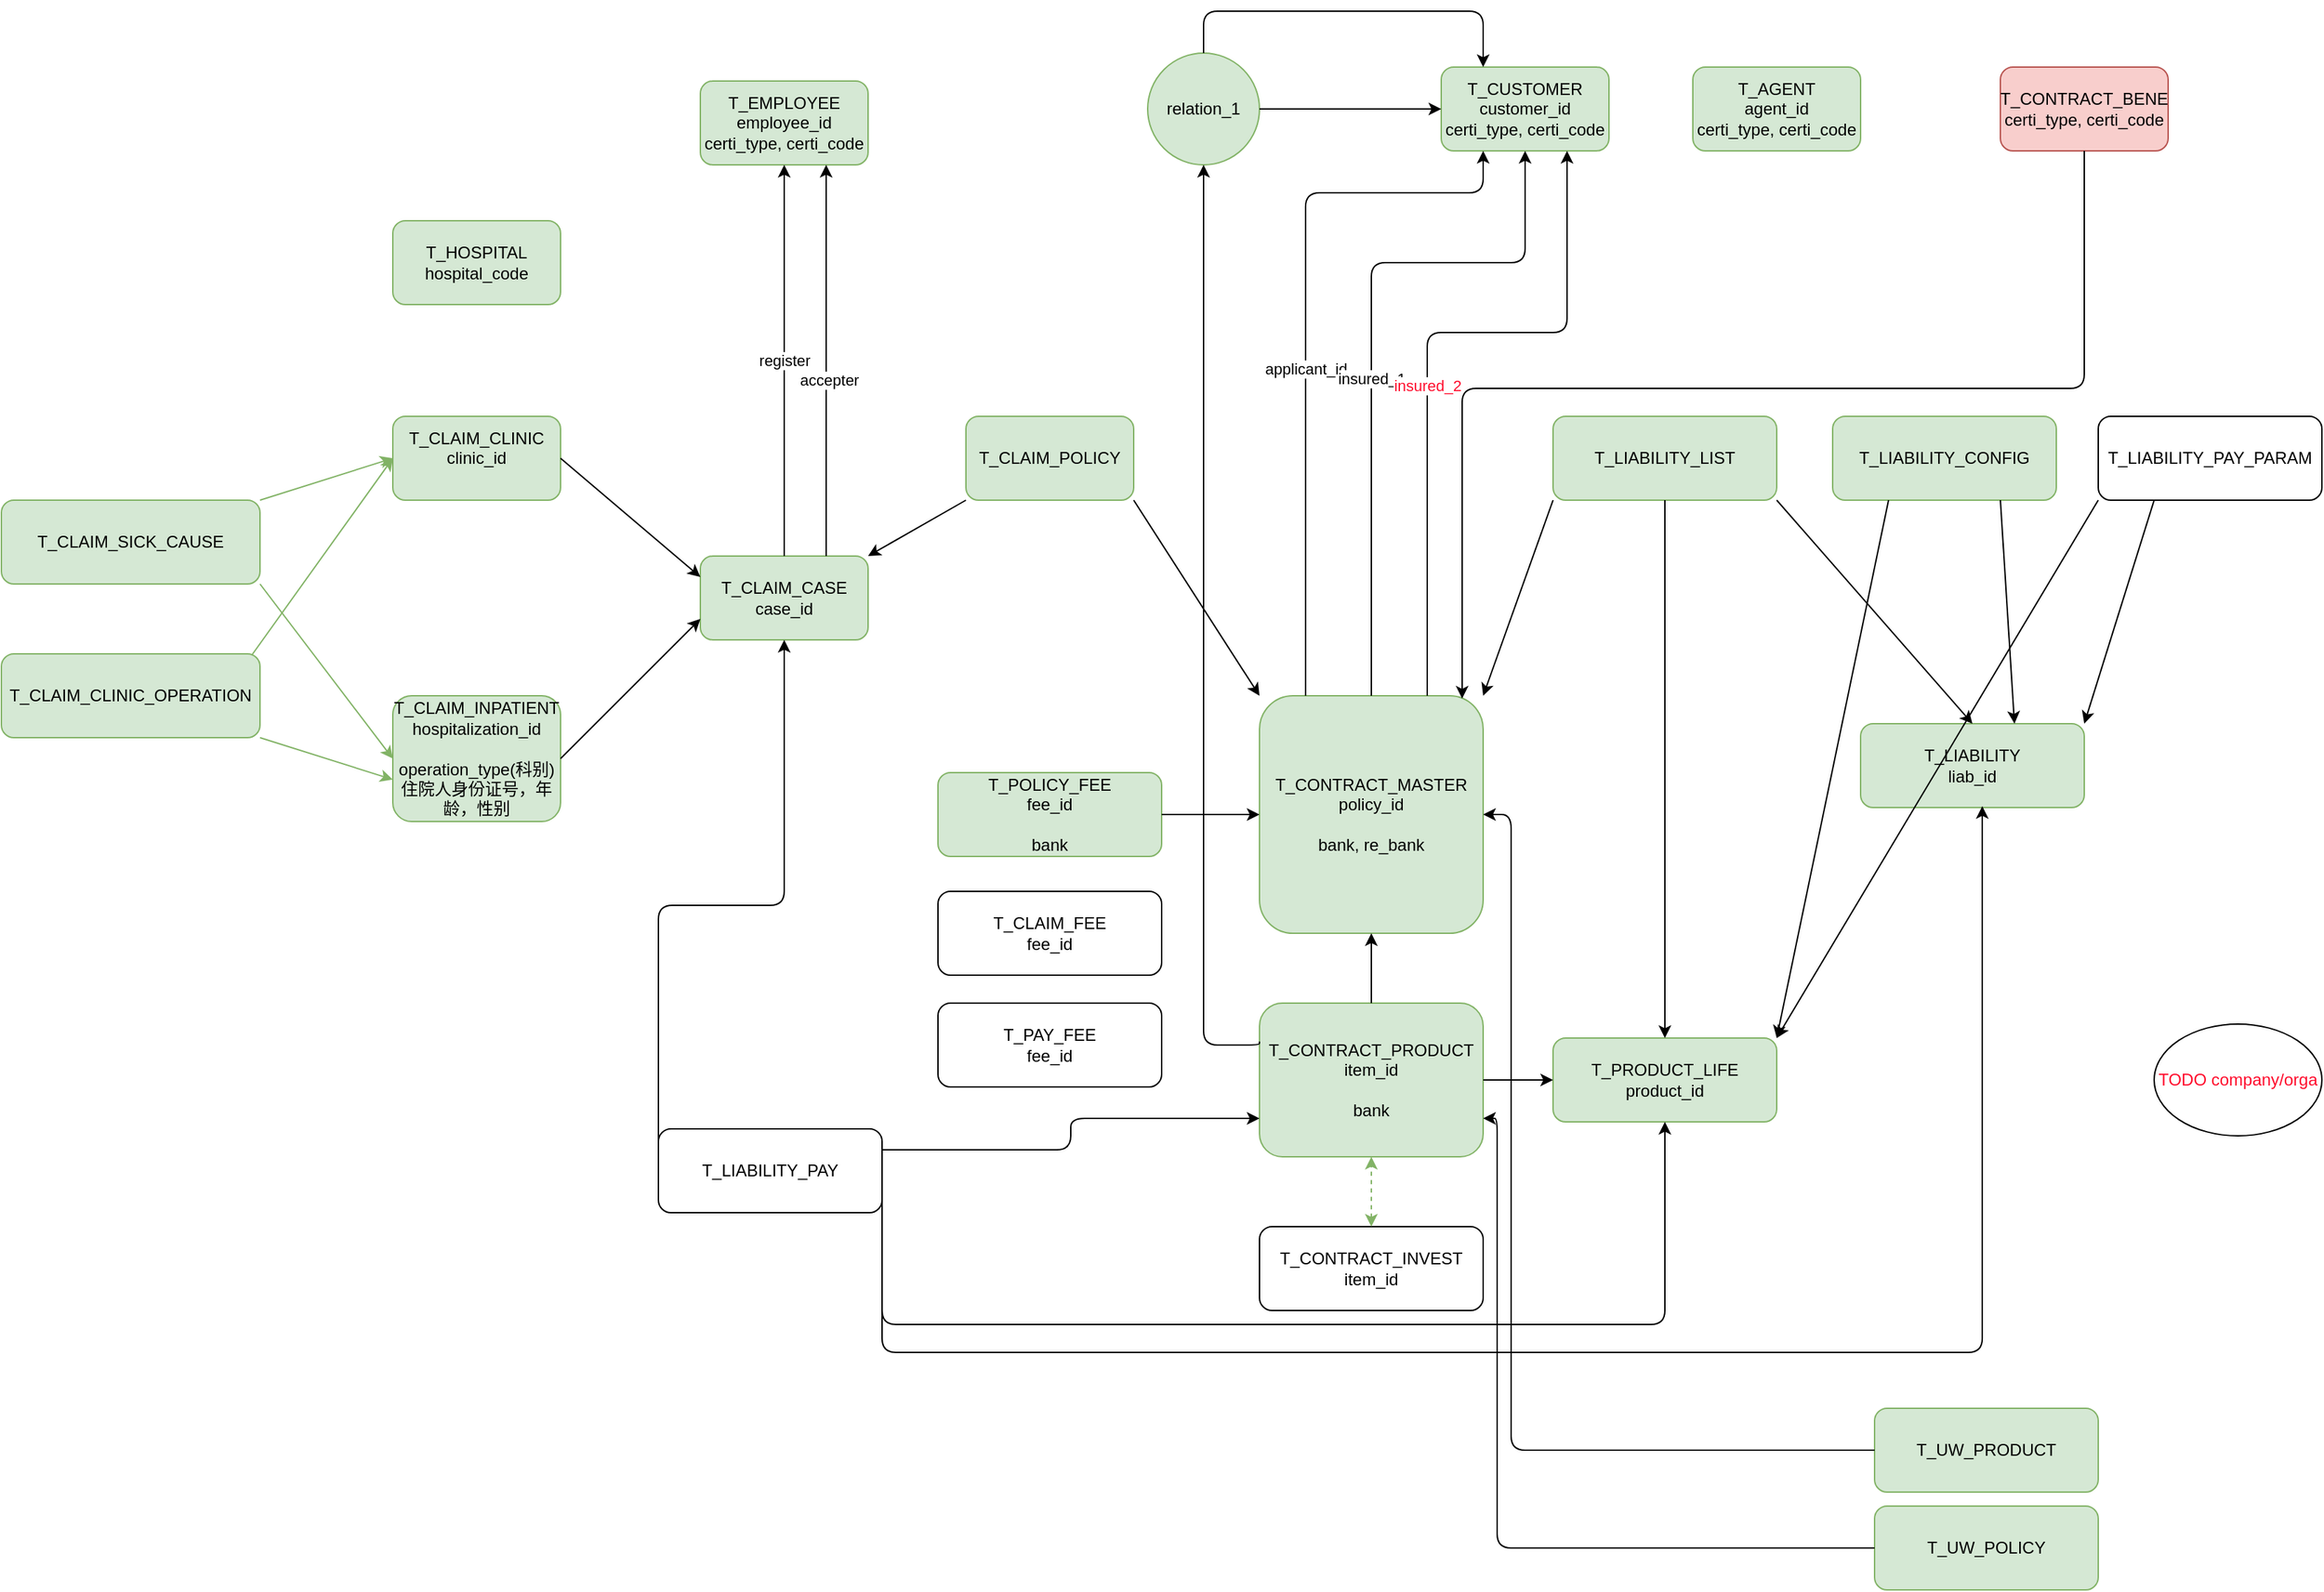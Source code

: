 <mxfile version="15.0.3" type="github">
  <diagram id="vZpP5Effxj41_VfFe3MK" name="Page-1">
    <mxGraphModel dx="1995" dy="1975" grid="1" gridSize="10" guides="1" tooltips="1" connect="1" arrows="1" fold="1" page="1" pageScale="1" pageWidth="850" pageHeight="1100" math="0" shadow="0">
      <root>
        <mxCell id="0" />
        <mxCell id="1" parent="0" />
        <mxCell id="OfORN7NUINiMixhZLZNA-1" value="T_CLAIM_CASE&lt;br&gt;case_id" style="rounded=1;whiteSpace=wrap;html=1;fillColor=#d5e8d4;strokeColor=#82b366;" vertex="1" parent="1">
          <mxGeometry x="60" y="160" width="120" height="60" as="geometry" />
        </mxCell>
        <mxCell id="OfORN7NUINiMixhZLZNA-2" value="T_CLAIM_POLICY" style="rounded=1;whiteSpace=wrap;html=1;fillColor=#d5e8d4;strokeColor=#82b366;" vertex="1" parent="1">
          <mxGeometry x="250" y="60" width="120" height="60" as="geometry" />
        </mxCell>
        <mxCell id="OfORN7NUINiMixhZLZNA-3" value="" style="endArrow=classic;html=1;entryX=1;entryY=0;entryDx=0;entryDy=0;exitX=0;exitY=1;exitDx=0;exitDy=0;" edge="1" parent="1" source="OfORN7NUINiMixhZLZNA-2" target="OfORN7NUINiMixhZLZNA-1">
          <mxGeometry width="50" height="50" relative="1" as="geometry">
            <mxPoint x="460" y="460" as="sourcePoint" />
            <mxPoint x="510" y="410" as="targetPoint" />
          </mxGeometry>
        </mxCell>
        <mxCell id="OfORN7NUINiMixhZLZNA-4" value="T_CONTRACT_MASTER&lt;br&gt;policy_id&lt;br&gt;&lt;br&gt;bank, re_bank" style="rounded=1;whiteSpace=wrap;html=1;fillColor=#d5e8d4;strokeColor=#82b366;" vertex="1" parent="1">
          <mxGeometry x="460" y="260" width="160" height="170" as="geometry" />
        </mxCell>
        <mxCell id="OfORN7NUINiMixhZLZNA-5" value="" style="endArrow=classic;html=1;entryX=0;entryY=0;entryDx=0;entryDy=0;exitX=1;exitY=1;exitDx=0;exitDy=0;" edge="1" parent="1" source="OfORN7NUINiMixhZLZNA-2" target="OfORN7NUINiMixhZLZNA-4">
          <mxGeometry width="50" height="50" relative="1" as="geometry">
            <mxPoint x="260" y="130" as="sourcePoint" />
            <mxPoint x="190" y="180" as="targetPoint" />
          </mxGeometry>
        </mxCell>
        <mxCell id="OfORN7NUINiMixhZLZNA-6" value="T_CONTRACT_PRODUCT&lt;br&gt;item_id&lt;br&gt;&lt;br&gt;bank" style="rounded=1;whiteSpace=wrap;html=1;fillColor=#d5e8d4;strokeColor=#82b366;" vertex="1" parent="1">
          <mxGeometry x="460" y="480" width="160" height="110" as="geometry" />
        </mxCell>
        <mxCell id="OfORN7NUINiMixhZLZNA-7" value="T_PRODUCT_LIFE&lt;br&gt;product_id" style="rounded=1;whiteSpace=wrap;html=1;fillColor=#d5e8d4;strokeColor=#82b366;" vertex="1" parent="1">
          <mxGeometry x="670" y="505" width="160" height="60" as="geometry" />
        </mxCell>
        <mxCell id="OfORN7NUINiMixhZLZNA-8" value="" style="endArrow=classic;html=1;entryX=0.5;entryY=1;entryDx=0;entryDy=0;exitX=0.5;exitY=0;exitDx=0;exitDy=0;" edge="1" parent="1" source="OfORN7NUINiMixhZLZNA-6" target="OfORN7NUINiMixhZLZNA-4">
          <mxGeometry width="50" height="50" relative="1" as="geometry">
            <mxPoint x="410" y="250" as="sourcePoint" />
            <mxPoint x="470" y="290" as="targetPoint" />
          </mxGeometry>
        </mxCell>
        <mxCell id="OfORN7NUINiMixhZLZNA-9" value="" style="endArrow=classic;html=1;entryX=0;entryY=0.5;entryDx=0;entryDy=0;exitX=1;exitY=0.5;exitDx=0;exitDy=0;" edge="1" parent="1" source="OfORN7NUINiMixhZLZNA-6" target="OfORN7NUINiMixhZLZNA-7">
          <mxGeometry width="50" height="50" relative="1" as="geometry">
            <mxPoint x="520" y="370" as="sourcePoint" />
            <mxPoint x="520" y="310" as="targetPoint" />
          </mxGeometry>
        </mxCell>
        <mxCell id="OfORN7NUINiMixhZLZNA-10" value="T_LIABILITY&lt;br&gt;liab_id" style="rounded=1;whiteSpace=wrap;html=1;fillColor=#d5e8d4;strokeColor=#82b366;" vertex="1" parent="1">
          <mxGeometry x="890" y="280" width="160" height="60" as="geometry" />
        </mxCell>
        <mxCell id="OfORN7NUINiMixhZLZNA-11" value="T_CONTRACT_INVEST&lt;br&gt;item_id" style="rounded=1;whiteSpace=wrap;html=1;" vertex="1" parent="1">
          <mxGeometry x="460" y="640" width="160" height="60" as="geometry" />
        </mxCell>
        <mxCell id="OfORN7NUINiMixhZLZNA-12" value="" style="endArrow=classic;startArrow=classic;html=1;entryX=0.5;entryY=1;entryDx=0;entryDy=0;exitX=0.5;exitY=0;exitDx=0;exitDy=0;dashed=1;fillColor=#d5e8d4;strokeColor=#82b366;" edge="1" parent="1" source="OfORN7NUINiMixhZLZNA-11" target="OfORN7NUINiMixhZLZNA-6">
          <mxGeometry width="50" height="50" relative="1" as="geometry">
            <mxPoint x="490" y="640" as="sourcePoint" />
            <mxPoint x="540" y="590" as="targetPoint" />
          </mxGeometry>
        </mxCell>
        <mxCell id="OfORN7NUINiMixhZLZNA-13" value="T_LIABILITY_LIST" style="rounded=1;whiteSpace=wrap;html=1;fillColor=#d5e8d4;strokeColor=#82b366;" vertex="1" parent="1">
          <mxGeometry x="670" y="60" width="160" height="60" as="geometry" />
        </mxCell>
        <mxCell id="OfORN7NUINiMixhZLZNA-15" value="" style="endArrow=classic;html=1;entryX=1;entryY=0;entryDx=0;entryDy=0;exitX=0;exitY=1;exitDx=0;exitDy=0;" edge="1" parent="1" source="OfORN7NUINiMixhZLZNA-13" target="OfORN7NUINiMixhZLZNA-4">
          <mxGeometry width="50" height="50" relative="1" as="geometry">
            <mxPoint x="520" y="290" as="sourcePoint" />
            <mxPoint x="520" y="230" as="targetPoint" />
          </mxGeometry>
        </mxCell>
        <mxCell id="OfORN7NUINiMixhZLZNA-16" value="" style="endArrow=classic;html=1;entryX=0.5;entryY=0;entryDx=0;entryDy=0;exitX=0.5;exitY=1;exitDx=0;exitDy=0;" edge="1" parent="1" source="OfORN7NUINiMixhZLZNA-13" target="OfORN7NUINiMixhZLZNA-7">
          <mxGeometry width="50" height="50" relative="1" as="geometry">
            <mxPoint x="680" y="130" as="sourcePoint" />
            <mxPoint x="600" y="170" as="targetPoint" />
          </mxGeometry>
        </mxCell>
        <mxCell id="OfORN7NUINiMixhZLZNA-17" value="" style="endArrow=classic;html=1;entryX=0.5;entryY=0;entryDx=0;entryDy=0;exitX=1;exitY=1;exitDx=0;exitDy=0;" edge="1" parent="1" source="OfORN7NUINiMixhZLZNA-13" target="OfORN7NUINiMixhZLZNA-10">
          <mxGeometry width="50" height="50" relative="1" as="geometry">
            <mxPoint x="760" y="130" as="sourcePoint" />
            <mxPoint x="761.04" y="290" as="targetPoint" />
          </mxGeometry>
        </mxCell>
        <mxCell id="OfORN7NUINiMixhZLZNA-18" value="T_LIABILITY_PAY" style="rounded=1;whiteSpace=wrap;html=1;" vertex="1" parent="1">
          <mxGeometry x="30" y="570" width="160" height="60" as="geometry" />
        </mxCell>
        <mxCell id="OfORN7NUINiMixhZLZNA-19" value="" style="edgeStyle=elbowEdgeStyle;elbow=vertical;endArrow=classic;html=1;entryX=0.5;entryY=1;entryDx=0;entryDy=0;exitX=0;exitY=0.5;exitDx=0;exitDy=0;" edge="1" parent="1" source="OfORN7NUINiMixhZLZNA-18" target="OfORN7NUINiMixhZLZNA-1">
          <mxGeometry width="50" height="50" relative="1" as="geometry">
            <mxPoint x="460" y="450" as="sourcePoint" />
            <mxPoint x="510" y="400" as="targetPoint" />
            <Array as="points">
              <mxPoint x="40" y="410" />
            </Array>
          </mxGeometry>
        </mxCell>
        <mxCell id="OfORN7NUINiMixhZLZNA-22" value="" style="edgeStyle=elbowEdgeStyle;elbow=vertical;endArrow=classic;html=1;entryX=0.544;entryY=0.983;entryDx=0;entryDy=0;exitX=1;exitY=0.5;exitDx=0;exitDy=0;entryPerimeter=0;" edge="1" parent="1" source="OfORN7NUINiMixhZLZNA-18" target="OfORN7NUINiMixhZLZNA-10">
          <mxGeometry width="50" height="50" relative="1" as="geometry">
            <mxPoint x="440" y="635" as="sourcePoint" />
            <mxPoint x="440" y="320" as="targetPoint" />
            <Array as="points">
              <mxPoint x="580" y="730" />
            </Array>
          </mxGeometry>
        </mxCell>
        <mxCell id="OfORN7NUINiMixhZLZNA-23" value="" style="edgeStyle=elbowEdgeStyle;elbow=vertical;endArrow=classic;html=1;entryX=0.5;entryY=1;entryDx=0;entryDy=0;exitX=1;exitY=0.25;exitDx=0;exitDy=0;" edge="1" parent="1" source="OfORN7NUINiMixhZLZNA-18" target="OfORN7NUINiMixhZLZNA-7">
          <mxGeometry width="50" height="50" relative="1" as="geometry">
            <mxPoint x="600" y="650" as="sourcePoint" />
            <mxPoint x="987.04" y="348.98" as="targetPoint" />
            <Array as="points">
              <mxPoint x="460" y="710" />
            </Array>
          </mxGeometry>
        </mxCell>
        <mxCell id="OfORN7NUINiMixhZLZNA-24" value="T_CLAIM_FEE&lt;br&gt;fee_id" style="rounded=1;whiteSpace=wrap;html=1;" vertex="1" parent="1">
          <mxGeometry x="230" y="400" width="160" height="60" as="geometry" />
        </mxCell>
        <mxCell id="OfORN7NUINiMixhZLZNA-25" value="T_PAY_FEE&lt;br&gt;fee_id" style="rounded=1;whiteSpace=wrap;html=1;" vertex="1" parent="1">
          <mxGeometry x="230" y="480" width="160" height="60" as="geometry" />
        </mxCell>
        <mxCell id="OfORN7NUINiMixhZLZNA-26" value="T_LIABILITY_PAY_PARAM" style="rounded=1;whiteSpace=wrap;html=1;" vertex="1" parent="1">
          <mxGeometry x="1060" y="60" width="160" height="60" as="geometry" />
        </mxCell>
        <mxCell id="OfORN7NUINiMixhZLZNA-29" value="T_LIABILITY_CONFIG" style="rounded=1;whiteSpace=wrap;html=1;fillColor=#d5e8d4;strokeColor=#82b366;" vertex="1" parent="1">
          <mxGeometry x="870" y="60" width="160" height="60" as="geometry" />
        </mxCell>
        <mxCell id="OfORN7NUINiMixhZLZNA-31" value="" style="endArrow=classic;html=1;exitX=0.25;exitY=1;exitDx=0;exitDy=0;entryX=1;entryY=0;entryDx=0;entryDy=0;" edge="1" parent="1" source="OfORN7NUINiMixhZLZNA-29" target="OfORN7NUINiMixhZLZNA-7">
          <mxGeometry width="50" height="50" relative="1" as="geometry">
            <mxPoint x="610" y="450" as="sourcePoint" />
            <mxPoint x="660" y="400" as="targetPoint" />
          </mxGeometry>
        </mxCell>
        <mxCell id="OfORN7NUINiMixhZLZNA-32" value="" style="endArrow=classic;html=1;exitX=0.75;exitY=1;exitDx=0;exitDy=0;entryX=0.688;entryY=0;entryDx=0;entryDy=0;entryPerimeter=0;" edge="1" parent="1" source="OfORN7NUINiMixhZLZNA-29" target="OfORN7NUINiMixhZLZNA-10">
          <mxGeometry width="50" height="50" relative="1" as="geometry">
            <mxPoint x="920" y="130" as="sourcePoint" />
            <mxPoint x="850" y="290" as="targetPoint" />
          </mxGeometry>
        </mxCell>
        <mxCell id="OfORN7NUINiMixhZLZNA-33" value="" style="endArrow=classic;html=1;exitX=0;exitY=1;exitDx=0;exitDy=0;entryX=1;entryY=0;entryDx=0;entryDy=0;" edge="1" parent="1" source="OfORN7NUINiMixhZLZNA-26" target="OfORN7NUINiMixhZLZNA-7">
          <mxGeometry width="50" height="50" relative="1" as="geometry">
            <mxPoint x="920" y="130" as="sourcePoint" />
            <mxPoint x="850" y="290" as="targetPoint" />
          </mxGeometry>
        </mxCell>
        <mxCell id="OfORN7NUINiMixhZLZNA-34" value="" style="endArrow=classic;html=1;exitX=0.25;exitY=1;exitDx=0;exitDy=0;entryX=1;entryY=0;entryDx=0;entryDy=0;" edge="1" parent="1" source="OfORN7NUINiMixhZLZNA-26" target="OfORN7NUINiMixhZLZNA-10">
          <mxGeometry width="50" height="50" relative="1" as="geometry">
            <mxPoint x="1070" y="130" as="sourcePoint" />
            <mxPoint x="850" y="290" as="targetPoint" />
          </mxGeometry>
        </mxCell>
        <mxCell id="OfORN7NUINiMixhZLZNA-35" value="T_CUSTOMER&lt;br&gt;customer_id&lt;br&gt;certi_type, certi_code" style="rounded=1;whiteSpace=wrap;html=1;fillColor=#d5e8d4;strokeColor=#82b366;" vertex="1" parent="1">
          <mxGeometry x="590" y="-190" width="120" height="60" as="geometry" />
        </mxCell>
        <mxCell id="OfORN7NUINiMixhZLZNA-36" value="T_EMPLOYEE&lt;br&gt;employee_id&lt;br&gt;certi_type, certi_code" style="rounded=1;whiteSpace=wrap;html=1;fillColor=#d5e8d4;strokeColor=#82b366;" vertex="1" parent="1">
          <mxGeometry x="60" y="-180" width="120" height="60" as="geometry" />
        </mxCell>
        <mxCell id="OfORN7NUINiMixhZLZNA-37" value="T_CONTRACT_BENE&lt;br&gt;certi_type, certi_code" style="rounded=1;whiteSpace=wrap;html=1;fillColor=#f8cecc;strokeColor=#b85450;" vertex="1" parent="1">
          <mxGeometry x="990" y="-190" width="120" height="60" as="geometry" />
        </mxCell>
        <mxCell id="OfORN7NUINiMixhZLZNA-39" value="T_CLAIM_INPATIENT&lt;br&gt;hospitalization_id&lt;br&gt;&lt;br&gt;operation_type(科别)&lt;br&gt;住院人身份证号，年龄，性别" style="rounded=1;whiteSpace=wrap;html=1;fillColor=#d5e8d4;strokeColor=#82b366;" vertex="1" parent="1">
          <mxGeometry x="-160" y="260" width="120" height="90" as="geometry" />
        </mxCell>
        <mxCell id="OfORN7NUINiMixhZLZNA-40" value="T_CLAIM_CLINIC&lt;br&gt;clinic_id&lt;br&gt;&lt;br&gt;" style="rounded=1;whiteSpace=wrap;html=1;fillColor=#d5e8d4;strokeColor=#82b366;" vertex="1" parent="1">
          <mxGeometry x="-160" y="60" width="120" height="60" as="geometry" />
        </mxCell>
        <mxCell id="OfORN7NUINiMixhZLZNA-41" value="" style="endArrow=classic;html=1;exitX=1;exitY=0.5;exitDx=0;exitDy=0;entryX=0;entryY=0.75;entryDx=0;entryDy=0;" edge="1" parent="1" source="OfORN7NUINiMixhZLZNA-39" target="OfORN7NUINiMixhZLZNA-1">
          <mxGeometry width="50" height="50" relative="1" as="geometry">
            <mxPoint x="260" y="130" as="sourcePoint" />
            <mxPoint x="60" y="190" as="targetPoint" />
          </mxGeometry>
        </mxCell>
        <mxCell id="OfORN7NUINiMixhZLZNA-42" value="" style="endArrow=classic;html=1;exitX=1;exitY=0.5;exitDx=0;exitDy=0;entryX=0;entryY=0.25;entryDx=0;entryDy=0;" edge="1" parent="1" source="OfORN7NUINiMixhZLZNA-40" target="OfORN7NUINiMixhZLZNA-1">
          <mxGeometry width="50" height="50" relative="1" as="geometry">
            <mxPoint x="-30" y="200" as="sourcePoint" />
            <mxPoint x="70" y="200" as="targetPoint" />
          </mxGeometry>
        </mxCell>
        <mxCell id="OfORN7NUINiMixhZLZNA-44" value="T_CLAIM_SICK_CAUSE" style="rounded=1;whiteSpace=wrap;html=1;fillColor=#d5e8d4;strokeColor=#82b366;" vertex="1" parent="1">
          <mxGeometry x="-440" y="120" width="185" height="60" as="geometry" />
        </mxCell>
        <mxCell id="OfORN7NUINiMixhZLZNA-45" value="" style="endArrow=classic;html=1;exitX=1;exitY=0;exitDx=0;exitDy=0;entryX=0;entryY=0.5;entryDx=0;entryDy=0;fillColor=#d5e8d4;strokeColor=#82b366;" edge="1" parent="1" source="OfORN7NUINiMixhZLZNA-44" target="OfORN7NUINiMixhZLZNA-40">
          <mxGeometry width="50" height="50" relative="1" as="geometry">
            <mxPoint x="-30" y="100" as="sourcePoint" />
            <mxPoint x="70" y="185" as="targetPoint" />
          </mxGeometry>
        </mxCell>
        <mxCell id="OfORN7NUINiMixhZLZNA-46" value="" style="endArrow=classic;html=1;exitX=1;exitY=1;exitDx=0;exitDy=0;entryX=0;entryY=0.5;entryDx=0;entryDy=0;fillColor=#d5e8d4;strokeColor=#82b366;" edge="1" parent="1" source="OfORN7NUINiMixhZLZNA-44" target="OfORN7NUINiMixhZLZNA-39">
          <mxGeometry width="50" height="50" relative="1" as="geometry">
            <mxPoint x="-245" y="170" as="sourcePoint" />
            <mxPoint x="-150" y="100" as="targetPoint" />
          </mxGeometry>
        </mxCell>
        <mxCell id="OfORN7NUINiMixhZLZNA-47" value="T_CLAIM_CLINIC_OPERATION" style="rounded=1;whiteSpace=wrap;html=1;fillColor=#d5e8d4;strokeColor=#82b366;" vertex="1" parent="1">
          <mxGeometry x="-440" y="230" width="185" height="60" as="geometry" />
        </mxCell>
        <mxCell id="OfORN7NUINiMixhZLZNA-48" value="" style="endArrow=classic;html=1;exitX=1;exitY=1;exitDx=0;exitDy=0;fillColor=#d5e8d4;strokeColor=#82b366;" edge="1" parent="1" source="OfORN7NUINiMixhZLZNA-47">
          <mxGeometry width="50" height="50" relative="1" as="geometry">
            <mxPoint x="-245" y="240" as="sourcePoint" />
            <mxPoint x="-160" y="320" as="targetPoint" />
          </mxGeometry>
        </mxCell>
        <mxCell id="OfORN7NUINiMixhZLZNA-49" value="" style="endArrow=classic;html=1;exitX=0.968;exitY=0.017;exitDx=0;exitDy=0;entryX=0;entryY=0.5;entryDx=0;entryDy=0;exitPerimeter=0;fillColor=#d5e8d4;strokeColor=#82b366;" edge="1" parent="1" source="OfORN7NUINiMixhZLZNA-47" target="OfORN7NUINiMixhZLZNA-40">
          <mxGeometry width="50" height="50" relative="1" as="geometry">
            <mxPoint x="-245" y="330" as="sourcePoint" />
            <mxPoint x="-150" y="330" as="targetPoint" />
          </mxGeometry>
        </mxCell>
        <mxCell id="OfORN7NUINiMixhZLZNA-50" value="T_UW_PRODUCT" style="rounded=1;whiteSpace=wrap;html=1;fillColor=#d5e8d4;strokeColor=#82b366;" vertex="1" parent="1">
          <mxGeometry x="900" y="770" width="160" height="60" as="geometry" />
        </mxCell>
        <mxCell id="OfORN7NUINiMixhZLZNA-52" value="T_UW_POLICY" style="rounded=1;whiteSpace=wrap;html=1;fillColor=#d5e8d4;strokeColor=#82b366;" vertex="1" parent="1">
          <mxGeometry x="900" y="840" width="160" height="60" as="geometry" />
        </mxCell>
        <mxCell id="OfORN7NUINiMixhZLZNA-54" value="" style="edgeStyle=elbowEdgeStyle;elbow=horizontal;endArrow=classic;html=1;exitX=0;exitY=0.5;exitDx=0;exitDy=0;entryX=1;entryY=0.75;entryDx=0;entryDy=0;" edge="1" parent="1" source="OfORN7NUINiMixhZLZNA-52" target="OfORN7NUINiMixhZLZNA-6">
          <mxGeometry width="50" height="50" relative="1" as="geometry">
            <mxPoint x="670" y="440" as="sourcePoint" />
            <mxPoint x="720" y="390" as="targetPoint" />
            <Array as="points">
              <mxPoint x="630" y="530" />
            </Array>
          </mxGeometry>
        </mxCell>
        <mxCell id="OfORN7NUINiMixhZLZNA-55" value="" style="edgeStyle=elbowEdgeStyle;elbow=horizontal;endArrow=classic;html=1;exitX=0;exitY=0.5;exitDx=0;exitDy=0;entryX=1;entryY=0.5;entryDx=0;entryDy=0;" edge="1" parent="1" source="OfORN7NUINiMixhZLZNA-50" target="OfORN7NUINiMixhZLZNA-4">
          <mxGeometry width="50" height="50" relative="1" as="geometry">
            <mxPoint x="880" y="800" as="sourcePoint" />
            <mxPoint x="600" y="335" as="targetPoint" />
            <Array as="points">
              <mxPoint x="640" y="540" />
            </Array>
          </mxGeometry>
        </mxCell>
        <mxCell id="OfORN7NUINiMixhZLZNA-56" value="" style="edgeStyle=elbowEdgeStyle;elbow=vertical;endArrow=classic;html=1;exitX=0.206;exitY=0;exitDx=0;exitDy=0;entryX=0.25;entryY=1;entryDx=0;entryDy=0;exitPerimeter=0;" edge="1" parent="1" source="OfORN7NUINiMixhZLZNA-4" target="OfORN7NUINiMixhZLZNA-35">
          <mxGeometry width="50" height="50" relative="1" as="geometry">
            <mxPoint x="740" y="190" as="sourcePoint" />
            <mxPoint x="790" y="140" as="targetPoint" />
            <Array as="points">
              <mxPoint x="530" y="-100" />
            </Array>
          </mxGeometry>
        </mxCell>
        <mxCell id="OfORN7NUINiMixhZLZNA-57" value="applicant_id" style="edgeLabel;html=1;align=center;verticalAlign=middle;resizable=0;points=[];" vertex="1" connectable="0" parent="OfORN7NUINiMixhZLZNA-56">
          <mxGeometry x="-0.092" relative="1" as="geometry">
            <mxPoint as="offset" />
          </mxGeometry>
        </mxCell>
        <mxCell id="OfORN7NUINiMixhZLZNA-63" value="relation_1" style="ellipse;whiteSpace=wrap;html=1;aspect=fixed;fillColor=#d5e8d4;strokeColor=#82b366;" vertex="1" parent="1">
          <mxGeometry x="380" y="-200" width="80" height="80" as="geometry" />
        </mxCell>
        <mxCell id="OfORN7NUINiMixhZLZNA-65" value="" style="edgeStyle=elbowEdgeStyle;elbow=vertical;endArrow=classic;html=1;exitX=0;exitY=0.25;exitDx=0;exitDy=0;entryX=0.5;entryY=1;entryDx=0;entryDy=0;" edge="1" parent="1" source="OfORN7NUINiMixhZLZNA-6" target="OfORN7NUINiMixhZLZNA-63">
          <mxGeometry width="50" height="50" relative="1" as="geometry">
            <mxPoint x="550" y="160" as="sourcePoint" />
            <mxPoint x="600" y="110" as="targetPoint" />
            <Array as="points">
              <mxPoint x="440" y="510" />
            </Array>
          </mxGeometry>
        </mxCell>
        <mxCell id="OfORN7NUINiMixhZLZNA-66" value="" style="edgeStyle=elbowEdgeStyle;elbow=vertical;endArrow=classic;html=1;exitX=0.5;exitY=0;exitDx=0;exitDy=0;entryX=0.5;entryY=1;entryDx=0;entryDy=0;" edge="1" parent="1" source="OfORN7NUINiMixhZLZNA-4" target="OfORN7NUINiMixhZLZNA-35">
          <mxGeometry width="50" height="50" relative="1" as="geometry">
            <mxPoint x="472.96" y="170" as="sourcePoint" />
            <mxPoint x="290" y="-80" as="targetPoint" />
            <Array as="points">
              <mxPoint x="570" y="-50" />
            </Array>
          </mxGeometry>
        </mxCell>
        <mxCell id="OfORN7NUINiMixhZLZNA-67" value="insured_1" style="edgeLabel;html=1;align=center;verticalAlign=middle;resizable=0;points=[];" vertex="1" connectable="0" parent="OfORN7NUINiMixhZLZNA-66">
          <mxGeometry x="-0.092" relative="1" as="geometry">
            <mxPoint as="offset" />
          </mxGeometry>
        </mxCell>
        <mxCell id="OfORN7NUINiMixhZLZNA-68" value="" style="edgeStyle=elbowEdgeStyle;elbow=vertical;endArrow=classic;html=1;exitX=0.75;exitY=0;exitDx=0;exitDy=0;entryX=0.75;entryY=1;entryDx=0;entryDy=0;" edge="1" parent="1" source="OfORN7NUINiMixhZLZNA-4" target="OfORN7NUINiMixhZLZNA-35">
          <mxGeometry width="50" height="50" relative="1" as="geometry">
            <mxPoint x="520" y="170" as="sourcePoint" />
            <mxPoint x="320" y="-80" as="targetPoint" />
            <Array as="points">
              <mxPoint x="620" />
              <mxPoint x="420" y="20" />
            </Array>
          </mxGeometry>
        </mxCell>
        <mxCell id="OfORN7NUINiMixhZLZNA-69" value="insured_2" style="edgeLabel;html=1;align=center;verticalAlign=middle;resizable=0;points=[];fontColor=#FF0D2D;" vertex="1" connectable="0" parent="OfORN7NUINiMixhZLZNA-68">
          <mxGeometry x="-0.092" relative="1" as="geometry">
            <mxPoint as="offset" />
          </mxGeometry>
        </mxCell>
        <mxCell id="OfORN7NUINiMixhZLZNA-71" value="" style="edgeStyle=elbowEdgeStyle;elbow=vertical;endArrow=classic;html=1;exitX=0.5;exitY=0;exitDx=0;exitDy=0;entryX=0.25;entryY=0;entryDx=0;entryDy=0;" edge="1" parent="1" source="OfORN7NUINiMixhZLZNA-63" target="OfORN7NUINiMixhZLZNA-35">
          <mxGeometry width="50" height="50" relative="1" as="geometry">
            <mxPoint x="150" y="-220" as="sourcePoint" />
            <mxPoint x="200" y="-270" as="targetPoint" />
            <Array as="points">
              <mxPoint x="490" y="-230" />
            </Array>
          </mxGeometry>
        </mxCell>
        <mxCell id="OfORN7NUINiMixhZLZNA-73" value="" style="endArrow=classic;html=1;exitX=1;exitY=0.5;exitDx=0;exitDy=0;entryX=0;entryY=0.5;entryDx=0;entryDy=0;" edge="1" parent="1" source="OfORN7NUINiMixhZLZNA-63" target="OfORN7NUINiMixhZLZNA-35">
          <mxGeometry width="50" height="50" relative="1" as="geometry">
            <mxPoint x="550" y="160" as="sourcePoint" />
            <mxPoint x="600" y="110" as="targetPoint" />
          </mxGeometry>
        </mxCell>
        <mxCell id="OfORN7NUINiMixhZLZNA-74" value="T_AGENT&lt;br&gt;agent_id&lt;br&gt;certi_type, certi_code" style="rounded=1;whiteSpace=wrap;html=1;fillColor=#d5e8d4;strokeColor=#82b366;" vertex="1" parent="1">
          <mxGeometry x="770" y="-190" width="120" height="60" as="geometry" />
        </mxCell>
        <mxCell id="OfORN7NUINiMixhZLZNA-75" value="" style="endArrow=classic;html=1;fontColor=#FF0D2D;exitX=0.75;exitY=0;exitDx=0;exitDy=0;entryX=0.75;entryY=1;entryDx=0;entryDy=0;" edge="1" parent="1" source="OfORN7NUINiMixhZLZNA-1" target="OfORN7NUINiMixhZLZNA-36">
          <mxGeometry width="50" height="50" relative="1" as="geometry">
            <mxPoint x="200" y="-10" as="sourcePoint" />
            <mxPoint x="250" y="-60" as="targetPoint" />
          </mxGeometry>
        </mxCell>
        <mxCell id="OfORN7NUINiMixhZLZNA-77" value="&lt;span style=&quot;color: rgb(0 , 0 , 0)&quot;&gt;accepter&lt;/span&gt;" style="edgeLabel;html=1;align=center;verticalAlign=middle;resizable=0;points=[];fontColor=#FF0D2D;" vertex="1" connectable="0" parent="OfORN7NUINiMixhZLZNA-75">
          <mxGeometry x="-0.1" y="-2" relative="1" as="geometry">
            <mxPoint as="offset" />
          </mxGeometry>
        </mxCell>
        <mxCell id="OfORN7NUINiMixhZLZNA-76" value="&lt;font color=&quot;#000000&quot;&gt;register&lt;/font&gt;" style="endArrow=classic;html=1;fontColor=#FF0D2D;exitX=0.5;exitY=0;exitDx=0;exitDy=0;entryX=0.5;entryY=1;entryDx=0;entryDy=0;" edge="1" parent="1" source="OfORN7NUINiMixhZLZNA-1" target="OfORN7NUINiMixhZLZNA-36">
          <mxGeometry width="50" height="50" relative="1" as="geometry">
            <mxPoint x="100" y="160" as="sourcePoint" />
            <mxPoint x="100" y="-120" as="targetPoint" />
          </mxGeometry>
        </mxCell>
        <mxCell id="OfORN7NUINiMixhZLZNA-78" value="T_POLICY_FEE&lt;br&gt;fee_id&lt;br&gt;&lt;br&gt;bank" style="rounded=1;whiteSpace=wrap;html=1;fillColor=#d5e8d4;strokeColor=#82b366;" vertex="1" parent="1">
          <mxGeometry x="230" y="315" width="160" height="60" as="geometry" />
        </mxCell>
        <mxCell id="OfORN7NUINiMixhZLZNA-79" value="" style="endArrow=classic;html=1;entryX=0;entryY=0.5;entryDx=0;entryDy=0;exitX=1;exitY=0.5;exitDx=0;exitDy=0;" edge="1" parent="1" source="OfORN7NUINiMixhZLZNA-78" target="OfORN7NUINiMixhZLZNA-4">
          <mxGeometry width="50" height="50" relative="1" as="geometry">
            <mxPoint x="630" y="545" as="sourcePoint" />
            <mxPoint x="680" y="545" as="targetPoint" />
          </mxGeometry>
        </mxCell>
        <mxCell id="OfORN7NUINiMixhZLZNA-80" value="" style="edgeStyle=elbowEdgeStyle;elbow=horizontal;endArrow=classic;html=1;fontColor=#FF0D2D;exitX=1;exitY=0.25;exitDx=0;exitDy=0;entryX=0;entryY=0.75;entryDx=0;entryDy=0;" edge="1" parent="1" source="OfORN7NUINiMixhZLZNA-18" target="OfORN7NUINiMixhZLZNA-6">
          <mxGeometry width="50" height="50" relative="1" as="geometry">
            <mxPoint x="490" y="530" as="sourcePoint" />
            <mxPoint x="540" y="480" as="targetPoint" />
          </mxGeometry>
        </mxCell>
        <mxCell id="OfORN7NUINiMixhZLZNA-81" value="T_HOSPITAL&lt;br&gt;hospital_code" style="rounded=1;whiteSpace=wrap;html=1;fillColor=#d5e8d4;strokeColor=#82b366;" vertex="1" parent="1">
          <mxGeometry x="-160" y="-80" width="120" height="60" as="geometry" />
        </mxCell>
        <mxCell id="OfORN7NUINiMixhZLZNA-82" value="" style="edgeStyle=elbowEdgeStyle;elbow=vertical;endArrow=classic;html=1;fontColor=#FF0D2D;exitX=0.5;exitY=1;exitDx=0;exitDy=0;entryX=0.906;entryY=0.012;entryDx=0;entryDy=0;entryPerimeter=0;" edge="1" parent="1" source="OfORN7NUINiMixhZLZNA-37" target="OfORN7NUINiMixhZLZNA-4">
          <mxGeometry width="50" height="50" relative="1" as="geometry">
            <mxPoint x="750" y="200" as="sourcePoint" />
            <mxPoint x="800" y="150" as="targetPoint" />
            <Array as="points">
              <mxPoint x="830" y="40" />
            </Array>
          </mxGeometry>
        </mxCell>
        <mxCell id="OfORN7NUINiMixhZLZNA-83" value="TODO company/orga" style="ellipse;whiteSpace=wrap;html=1;fontColor=#FF0D2D;" vertex="1" parent="1">
          <mxGeometry x="1100" y="495" width="120" height="80" as="geometry" />
        </mxCell>
      </root>
    </mxGraphModel>
  </diagram>
</mxfile>
